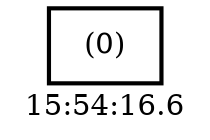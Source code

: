 digraph  g{ graph[label = "15:54:16.6"]
node [shape=rectangle, color=black, fontcolor=black, style=bold] edge [color=black] 0 [label="(0)"] ; 
}

